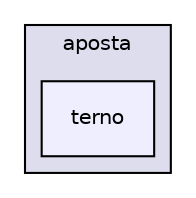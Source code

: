digraph "code/headers/models/aposta/terno" {
  compound=true
  node [ fontsize="10", fontname="Helvetica"];
  edge [ labelfontsize="10", labelfontname="Helvetica"];
  subgraph clusterdir_93dedd8997a00b7bc27b83991bb5a0d6 {
    graph [ bgcolor="#ddddee", pencolor="black", label="aposta" fontname="Helvetica", fontsize="10", URL="dir_93dedd8997a00b7bc27b83991bb5a0d6.html"]
  dir_7143d3bb798a75ecf36453f238c492f7 [shape=box, label="terno", style="filled", fillcolor="#eeeeff", pencolor="black", URL="dir_7143d3bb798a75ecf36453f238c492f7.html"];
  }
}

